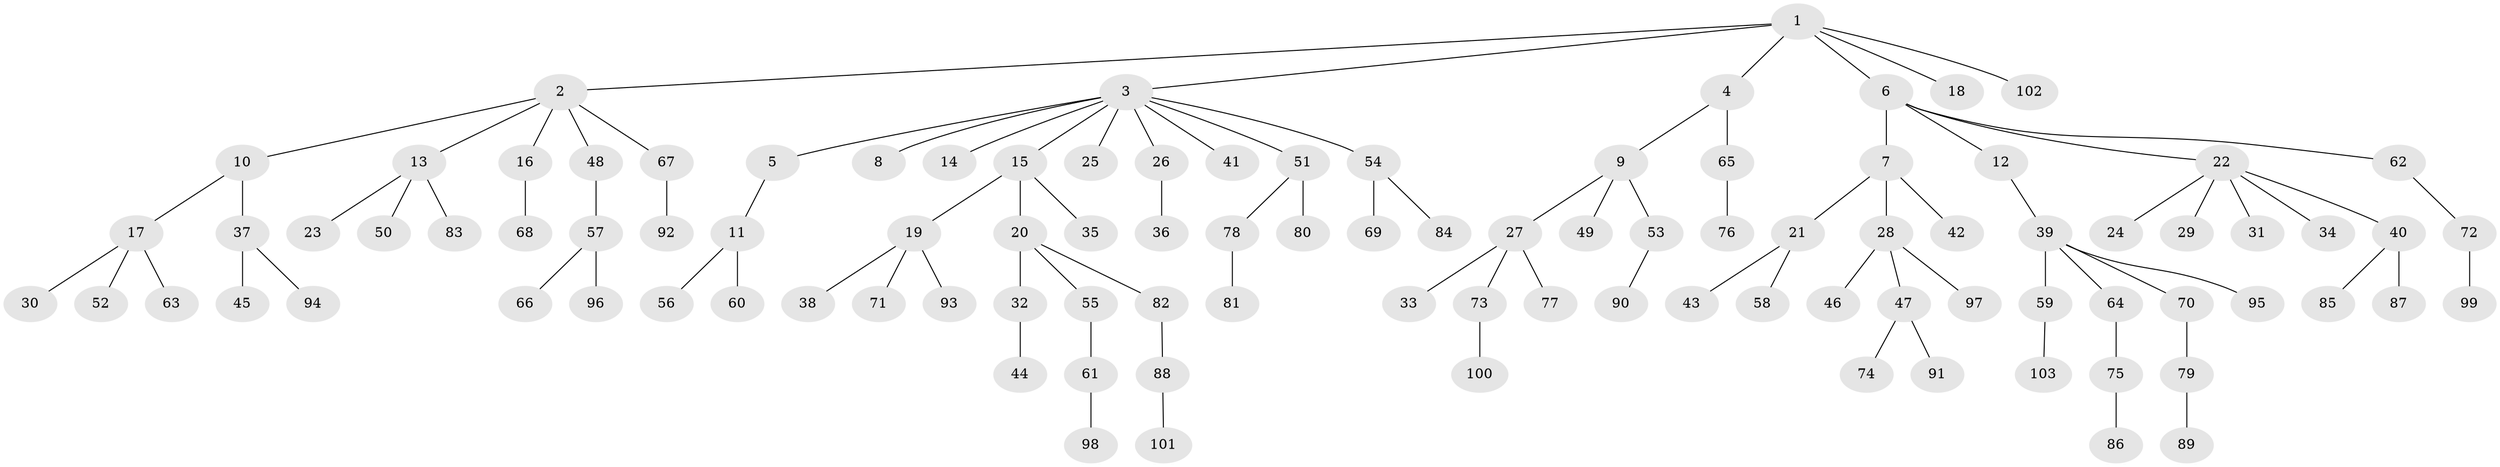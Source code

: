 // Generated by graph-tools (version 1.1) at 2025/02/03/09/25 03:02:28]
// undirected, 103 vertices, 102 edges
graph export_dot {
graph [start="1"]
  node [color=gray90,style=filled];
  1;
  2;
  3;
  4;
  5;
  6;
  7;
  8;
  9;
  10;
  11;
  12;
  13;
  14;
  15;
  16;
  17;
  18;
  19;
  20;
  21;
  22;
  23;
  24;
  25;
  26;
  27;
  28;
  29;
  30;
  31;
  32;
  33;
  34;
  35;
  36;
  37;
  38;
  39;
  40;
  41;
  42;
  43;
  44;
  45;
  46;
  47;
  48;
  49;
  50;
  51;
  52;
  53;
  54;
  55;
  56;
  57;
  58;
  59;
  60;
  61;
  62;
  63;
  64;
  65;
  66;
  67;
  68;
  69;
  70;
  71;
  72;
  73;
  74;
  75;
  76;
  77;
  78;
  79;
  80;
  81;
  82;
  83;
  84;
  85;
  86;
  87;
  88;
  89;
  90;
  91;
  92;
  93;
  94;
  95;
  96;
  97;
  98;
  99;
  100;
  101;
  102;
  103;
  1 -- 2;
  1 -- 3;
  1 -- 4;
  1 -- 6;
  1 -- 18;
  1 -- 102;
  2 -- 10;
  2 -- 13;
  2 -- 16;
  2 -- 48;
  2 -- 67;
  3 -- 5;
  3 -- 8;
  3 -- 14;
  3 -- 15;
  3 -- 25;
  3 -- 26;
  3 -- 41;
  3 -- 51;
  3 -- 54;
  4 -- 9;
  4 -- 65;
  5 -- 11;
  6 -- 7;
  6 -- 12;
  6 -- 22;
  6 -- 62;
  7 -- 21;
  7 -- 28;
  7 -- 42;
  9 -- 27;
  9 -- 49;
  9 -- 53;
  10 -- 17;
  10 -- 37;
  11 -- 56;
  11 -- 60;
  12 -- 39;
  13 -- 23;
  13 -- 50;
  13 -- 83;
  15 -- 19;
  15 -- 20;
  15 -- 35;
  16 -- 68;
  17 -- 30;
  17 -- 52;
  17 -- 63;
  19 -- 38;
  19 -- 71;
  19 -- 93;
  20 -- 32;
  20 -- 55;
  20 -- 82;
  21 -- 43;
  21 -- 58;
  22 -- 24;
  22 -- 29;
  22 -- 31;
  22 -- 34;
  22 -- 40;
  26 -- 36;
  27 -- 33;
  27 -- 73;
  27 -- 77;
  28 -- 46;
  28 -- 47;
  28 -- 97;
  32 -- 44;
  37 -- 45;
  37 -- 94;
  39 -- 59;
  39 -- 64;
  39 -- 70;
  39 -- 95;
  40 -- 85;
  40 -- 87;
  47 -- 74;
  47 -- 91;
  48 -- 57;
  51 -- 78;
  51 -- 80;
  53 -- 90;
  54 -- 69;
  54 -- 84;
  55 -- 61;
  57 -- 66;
  57 -- 96;
  59 -- 103;
  61 -- 98;
  62 -- 72;
  64 -- 75;
  65 -- 76;
  67 -- 92;
  70 -- 79;
  72 -- 99;
  73 -- 100;
  75 -- 86;
  78 -- 81;
  79 -- 89;
  82 -- 88;
  88 -- 101;
}
